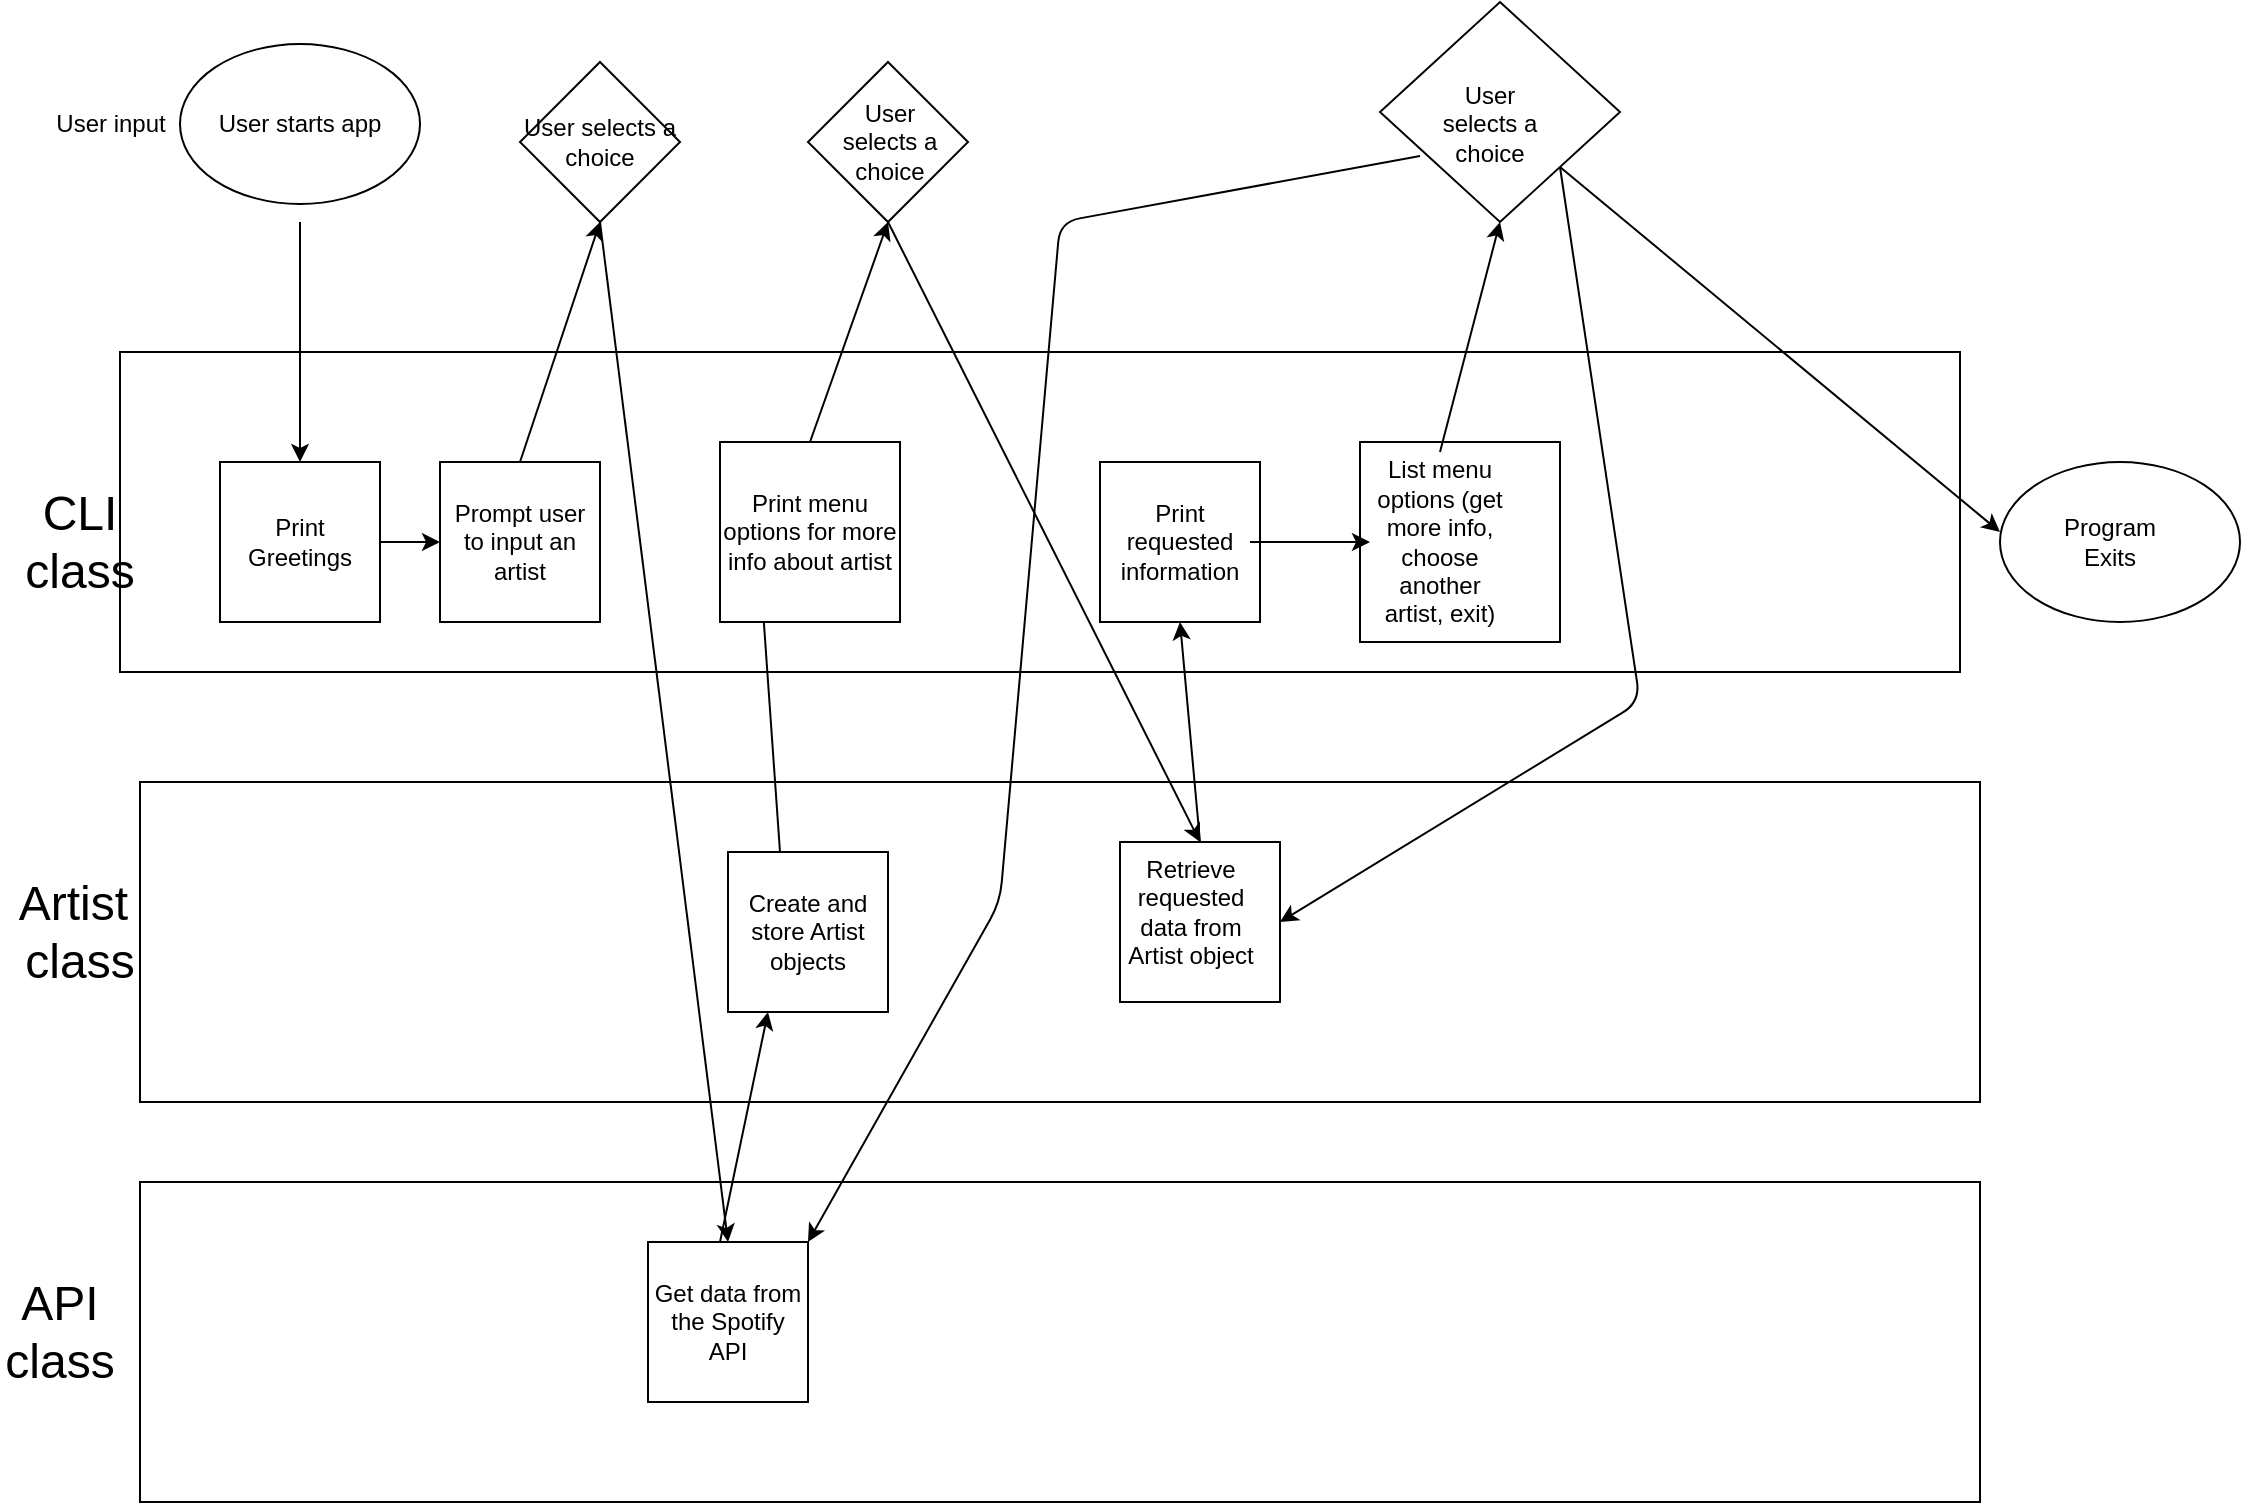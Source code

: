 <mxfile version="13.1.14" type="github"><diagram id="C5RBs43oDa-KdzZeNtuy" name="Page-1"><mxGraphModel dx="1560" dy="873" grid="1" gridSize="10" guides="1" tooltips="1" connect="1" arrows="1" fold="1" page="1" pageScale="1" pageWidth="827" pageHeight="1169" math="0" shadow="0"><root><mxCell id="WIyWlLk6GJQsqaUBKTNV-0"/><mxCell id="WIyWlLk6GJQsqaUBKTNV-1" parent="WIyWlLk6GJQsqaUBKTNV-0"/><mxCell id="c3MfEUkCujE8ZJXAzBn3-77" value="" style="ellipse;whiteSpace=wrap;html=1;fontSize=12;" vertex="1" parent="WIyWlLk6GJQsqaUBKTNV-1"><mxGeometry x="1010" y="280" width="120" height="80" as="geometry"/></mxCell><mxCell id="c3MfEUkCujE8ZJXAzBn3-4" value="" style="rounded=0;whiteSpace=wrap;html=1;textOpacity=0;" vertex="1" parent="WIyWlLk6GJQsqaUBKTNV-1"><mxGeometry x="80" y="640" width="920" height="160" as="geometry"/></mxCell><mxCell id="c3MfEUkCujE8ZJXAzBn3-3" value="" style="rounded=0;whiteSpace=wrap;html=1;textOpacity=0;" vertex="1" parent="WIyWlLk6GJQsqaUBKTNV-1"><mxGeometry x="80" y="440" width="920" height="160" as="geometry"/></mxCell><mxCell id="c3MfEUkCujE8ZJXAzBn3-1" value="" style="rounded=0;whiteSpace=wrap;html=1;textOpacity=0;" vertex="1" parent="WIyWlLk6GJQsqaUBKTNV-1"><mxGeometry x="70" y="225" width="920" height="160" as="geometry"/></mxCell><mxCell id="c3MfEUkCujE8ZJXAzBn3-6" value="CLI class" style="text;html=1;strokeColor=none;fillColor=none;align=center;verticalAlign=middle;whiteSpace=wrap;rounded=0;fontSize=24;" vertex="1" parent="WIyWlLk6GJQsqaUBKTNV-1"><mxGeometry x="20" y="255" width="60" height="130" as="geometry"/></mxCell><mxCell id="c3MfEUkCujE8ZJXAzBn3-8" value="Artist&amp;nbsp;&lt;br&gt;class" style="text;html=1;strokeColor=none;fillColor=none;align=center;verticalAlign=middle;whiteSpace=wrap;rounded=0;fontSize=24;" vertex="1" parent="WIyWlLk6GJQsqaUBKTNV-1"><mxGeometry x="20" y="450" width="60" height="130" as="geometry"/></mxCell><mxCell id="c3MfEUkCujE8ZJXAzBn3-9" value="API class" style="text;html=1;strokeColor=none;fillColor=none;align=center;verticalAlign=middle;whiteSpace=wrap;rounded=0;fontSize=24;" vertex="1" parent="WIyWlLk6GJQsqaUBKTNV-1"><mxGeometry x="10" y="650" width="60" height="130" as="geometry"/></mxCell><mxCell id="c3MfEUkCujE8ZJXAzBn3-11" value="" style="whiteSpace=wrap;html=1;aspect=fixed;fontSize=24;" vertex="1" parent="WIyWlLk6GJQsqaUBKTNV-1"><mxGeometry x="120" y="280" width="80" height="80" as="geometry"/></mxCell><mxCell id="c3MfEUkCujE8ZJXAzBn3-14" value="" style="endArrow=classic;html=1;fontSize=24;" edge="1" parent="WIyWlLk6GJQsqaUBKTNV-1" target="c3MfEUkCujE8ZJXAzBn3-11"><mxGeometry width="50" height="50" relative="1" as="geometry"><mxPoint x="160" y="160" as="sourcePoint"/><mxPoint x="410" y="280" as="targetPoint"/></mxGeometry></mxCell><mxCell id="c3MfEUkCujE8ZJXAzBn3-15" value="Print Greetings" style="text;html=1;strokeColor=none;fillColor=none;align=center;verticalAlign=middle;whiteSpace=wrap;rounded=0;fontSize=12;" vertex="1" parent="WIyWlLk6GJQsqaUBKTNV-1"><mxGeometry x="140" y="310" width="40" height="20" as="geometry"/></mxCell><mxCell id="c3MfEUkCujE8ZJXAzBn3-16" value="Prompt user to input an artist" style="whiteSpace=wrap;html=1;aspect=fixed;fontSize=12;" vertex="1" parent="WIyWlLk6GJQsqaUBKTNV-1"><mxGeometry x="230" y="280" width="80" height="80" as="geometry"/></mxCell><mxCell id="c3MfEUkCujE8ZJXAzBn3-17" value="" style="endArrow=classic;html=1;fontSize=12;exitX=1;exitY=0.5;exitDx=0;exitDy=0;" edge="1" parent="WIyWlLk6GJQsqaUBKTNV-1" source="c3MfEUkCujE8ZJXAzBn3-11"><mxGeometry width="50" height="50" relative="1" as="geometry"><mxPoint x="360" y="350" as="sourcePoint"/><mxPoint x="230" y="320" as="targetPoint"/><Array as="points"/></mxGeometry></mxCell><mxCell id="c3MfEUkCujE8ZJXAzBn3-19" value="User inputs an artist" style="text;html=1;strokeColor=none;fillColor=none;align=center;verticalAlign=middle;whiteSpace=wrap;rounded=0;fontSize=12;" vertex="1" parent="WIyWlLk6GJQsqaUBKTNV-1"><mxGeometry x="290" y="110" width="40" height="20" as="geometry"/></mxCell><mxCell id="c3MfEUkCujE8ZJXAzBn3-22" value="" style="endArrow=classic;html=1;fontSize=12;exitX=0.5;exitY=0;exitDx=0;exitDy=0;entryX=0.5;entryY=1;entryDx=0;entryDy=0;" edge="1" parent="WIyWlLk6GJQsqaUBKTNV-1" source="c3MfEUkCujE8ZJXAzBn3-16"><mxGeometry width="50" height="50" relative="1" as="geometry"><mxPoint x="360" y="350" as="sourcePoint"/><mxPoint x="310" y="160" as="targetPoint"/></mxGeometry></mxCell><mxCell id="c3MfEUkCujE8ZJXAzBn3-23" value="Get data from the Spotify API" style="whiteSpace=wrap;html=1;aspect=fixed;fontSize=12;" vertex="1" parent="WIyWlLk6GJQsqaUBKTNV-1"><mxGeometry x="334" y="670" width="80" height="80" as="geometry"/></mxCell><mxCell id="c3MfEUkCujE8ZJXAzBn3-24" value="Create and store Artist objects" style="whiteSpace=wrap;html=1;aspect=fixed;fontSize=12;" vertex="1" parent="WIyWlLk6GJQsqaUBKTNV-1"><mxGeometry x="374" y="475" width="80" height="80" as="geometry"/></mxCell><mxCell id="c3MfEUkCujE8ZJXAzBn3-25" value="" style="endArrow=classic;html=1;fontSize=12;exitX=0.5;exitY=1;exitDx=0;exitDy=0;entryX=0.5;entryY=0;entryDx=0;entryDy=0;" edge="1" parent="WIyWlLk6GJQsqaUBKTNV-1" target="c3MfEUkCujE8ZJXAzBn3-23"><mxGeometry width="50" height="50" relative="1" as="geometry"><mxPoint x="310" y="160" as="sourcePoint"/><mxPoint x="410" y="540" as="targetPoint"/></mxGeometry></mxCell><mxCell id="c3MfEUkCujE8ZJXAzBn3-26" value="" style="endArrow=classic;html=1;fontSize=12;entryX=0.25;entryY=1;entryDx=0;entryDy=0;" edge="1" parent="WIyWlLk6GJQsqaUBKTNV-1" target="c3MfEUkCujE8ZJXAzBn3-24"><mxGeometry width="50" height="50" relative="1" as="geometry"><mxPoint x="370" y="670" as="sourcePoint"/><mxPoint x="410" y="450" as="targetPoint"/></mxGeometry></mxCell><mxCell id="c3MfEUkCujE8ZJXAzBn3-27" value="" style="endArrow=classic;html=1;fontSize=12;entryX=0.348;entryY=0.688;entryDx=0;entryDy=0;entryPerimeter=0;" edge="1" parent="WIyWlLk6GJQsqaUBKTNV-1" target="c3MfEUkCujE8ZJXAzBn3-1"><mxGeometry width="50" height="50" relative="1" as="geometry"><mxPoint x="400" y="475" as="sourcePoint"/><mxPoint x="450" y="425" as="targetPoint"/></mxGeometry></mxCell><mxCell id="c3MfEUkCujE8ZJXAzBn3-28" value="Print menu options for more info about artist" style="whiteSpace=wrap;html=1;aspect=fixed;fontSize=12;" vertex="1" parent="WIyWlLk6GJQsqaUBKTNV-1"><mxGeometry x="370" y="270" width="90" height="90" as="geometry"/></mxCell><mxCell id="c3MfEUkCujE8ZJXAzBn3-29" value="" style="rhombus;whiteSpace=wrap;html=1;fontSize=12;" vertex="1" parent="WIyWlLk6GJQsqaUBKTNV-1"><mxGeometry x="414" y="80" width="80" height="80" as="geometry"/></mxCell><mxCell id="c3MfEUkCujE8ZJXAzBn3-30" value="User selects a choice" style="text;html=1;strokeColor=none;fillColor=none;align=center;verticalAlign=middle;whiteSpace=wrap;rounded=0;fontSize=12;" vertex="1" parent="WIyWlLk6GJQsqaUBKTNV-1"><mxGeometry x="430" y="110" width="50" height="20" as="geometry"/></mxCell><mxCell id="c3MfEUkCujE8ZJXAzBn3-31" value="" style="whiteSpace=wrap;html=1;aspect=fixed;fontSize=12;" vertex="1" parent="WIyWlLk6GJQsqaUBKTNV-1"><mxGeometry x="560" y="280" width="80" height="80" as="geometry"/></mxCell><mxCell id="c3MfEUkCujE8ZJXAzBn3-33" value="" style="endArrow=classic;html=1;fontSize=12;exitX=0.5;exitY=0;exitDx=0;exitDy=0;entryX=0.5;entryY=1;entryDx=0;entryDy=0;" edge="1" parent="WIyWlLk6GJQsqaUBKTNV-1" source="c3MfEUkCujE8ZJXAzBn3-28" target="c3MfEUkCujE8ZJXAzBn3-29"><mxGeometry width="50" height="50" relative="1" as="geometry"><mxPoint x="360" y="340" as="sourcePoint"/><mxPoint x="410" y="290" as="targetPoint"/></mxGeometry></mxCell><mxCell id="c3MfEUkCujE8ZJXAzBn3-34" value="" style="whiteSpace=wrap;html=1;aspect=fixed;fontSize=12;" vertex="1" parent="WIyWlLk6GJQsqaUBKTNV-1"><mxGeometry x="570" y="470" width="80" height="80" as="geometry"/></mxCell><mxCell id="c3MfEUkCujE8ZJXAzBn3-35" value="" style="endArrow=classic;html=1;fontSize=12;entryX=0.5;entryY=0;entryDx=0;entryDy=0;exitX=0.5;exitY=1;exitDx=0;exitDy=0;" edge="1" parent="WIyWlLk6GJQsqaUBKTNV-1" source="c3MfEUkCujE8ZJXAzBn3-29" target="c3MfEUkCujE8ZJXAzBn3-34"><mxGeometry width="50" height="50" relative="1" as="geometry"><mxPoint x="360" y="470" as="sourcePoint"/><mxPoint x="410" y="420" as="targetPoint"/></mxGeometry></mxCell><mxCell id="c3MfEUkCujE8ZJXAzBn3-36" value="Retrieve requested data from Artist object" style="text;html=1;strokeColor=none;fillColor=none;align=center;verticalAlign=middle;whiteSpace=wrap;rounded=0;fontSize=12;" vertex="1" parent="WIyWlLk6GJQsqaUBKTNV-1"><mxGeometry x="571" y="490" width="69" height="29" as="geometry"/></mxCell><mxCell id="c3MfEUkCujE8ZJXAzBn3-37" value="" style="endArrow=classic;html=1;fontSize=12;exitX=0.5;exitY=0;exitDx=0;exitDy=0;entryX=0.5;entryY=1;entryDx=0;entryDy=0;" edge="1" parent="WIyWlLk6GJQsqaUBKTNV-1" source="c3MfEUkCujE8ZJXAzBn3-34" target="c3MfEUkCujE8ZJXAzBn3-31"><mxGeometry width="50" height="50" relative="1" as="geometry"><mxPoint x="360" y="340" as="sourcePoint"/><mxPoint x="600" y="470" as="targetPoint"/></mxGeometry></mxCell><mxCell id="c3MfEUkCujE8ZJXAzBn3-42" value="Print requested information" style="text;html=1;strokeColor=none;fillColor=none;align=center;verticalAlign=middle;whiteSpace=wrap;rounded=0;fontSize=12;" vertex="1" parent="WIyWlLk6GJQsqaUBKTNV-1"><mxGeometry x="565" y="285" width="70" height="70" as="geometry"/></mxCell><mxCell id="c3MfEUkCujE8ZJXAzBn3-45" value="" style="whiteSpace=wrap;html=1;aspect=fixed;fontSize=12;" vertex="1" parent="WIyWlLk6GJQsqaUBKTNV-1"><mxGeometry x="690" y="270" width="100" height="100" as="geometry"/></mxCell><mxCell id="c3MfEUkCujE8ZJXAzBn3-46" value="List menu options (get more info, choose another artist, exit)" style="text;html=1;strokeColor=none;fillColor=none;align=center;verticalAlign=middle;whiteSpace=wrap;rounded=0;fontSize=12;" vertex="1" parent="WIyWlLk6GJQsqaUBKTNV-1"><mxGeometry x="695" y="275" width="70" height="90" as="geometry"/></mxCell><mxCell id="c3MfEUkCujE8ZJXAzBn3-47" value="" style="endArrow=classic;html=1;fontSize=12;exitX=1;exitY=0.5;exitDx=0;exitDy=0;" edge="1" parent="WIyWlLk6GJQsqaUBKTNV-1" source="c3MfEUkCujE8ZJXAzBn3-42" target="c3MfEUkCujE8ZJXAzBn3-46"><mxGeometry width="50" height="50" relative="1" as="geometry"><mxPoint x="360" y="370" as="sourcePoint"/><mxPoint x="410" y="320" as="targetPoint"/></mxGeometry></mxCell><mxCell id="c3MfEUkCujE8ZJXAzBn3-49" value="" style="rhombus;whiteSpace=wrap;html=1;fontSize=12;" vertex="1" parent="WIyWlLk6GJQsqaUBKTNV-1"><mxGeometry x="700" y="50" width="120" height="110" as="geometry"/></mxCell><mxCell id="c3MfEUkCujE8ZJXAzBn3-50" value="" style="endArrow=classic;html=1;fontSize=12;exitX=0.5;exitY=0;exitDx=0;exitDy=0;entryX=0.5;entryY=1;entryDx=0;entryDy=0;" edge="1" parent="WIyWlLk6GJQsqaUBKTNV-1" source="c3MfEUkCujE8ZJXAzBn3-46" target="c3MfEUkCujE8ZJXAzBn3-49"><mxGeometry width="50" height="50" relative="1" as="geometry"><mxPoint x="770" y="370" as="sourcePoint"/><mxPoint x="820" y="320" as="targetPoint"/></mxGeometry></mxCell><mxCell id="c3MfEUkCujE8ZJXAzBn3-51" value="User input" style="text;html=1;align=center;verticalAlign=middle;resizable=0;points=[];autosize=1;fontSize=12;" vertex="1" parent="WIyWlLk6GJQsqaUBKTNV-1"><mxGeometry x="30" y="101" width="70" height="20" as="geometry"/></mxCell><mxCell id="c3MfEUkCujE8ZJXAzBn3-52" value="User selects a choice" style="text;html=1;strokeColor=none;fillColor=none;align=center;verticalAlign=middle;whiteSpace=wrap;rounded=0;fontSize=12;" vertex="1" parent="WIyWlLk6GJQsqaUBKTNV-1"><mxGeometry x="730" y="100" width="50" height="21" as="geometry"/></mxCell><mxCell id="c3MfEUkCujE8ZJXAzBn3-60" value="" style="endArrow=classic;html=1;fontSize=12;exitX=0.167;exitY=0.7;exitDx=0;exitDy=0;exitPerimeter=0;entryX=1;entryY=0;entryDx=0;entryDy=0;" edge="1" parent="WIyWlLk6GJQsqaUBKTNV-1" source="c3MfEUkCujE8ZJXAzBn3-49" target="c3MfEUkCujE8ZJXAzBn3-23"><mxGeometry width="50" height="50" relative="1" as="geometry"><mxPoint x="520" y="330" as="sourcePoint"/><mxPoint x="570" y="280" as="targetPoint"/><Array as="points"><mxPoint x="540" y="160"/><mxPoint x="510" y="500"/></Array></mxGeometry></mxCell><mxCell id="c3MfEUkCujE8ZJXAzBn3-64" value="" style="endArrow=classic;html=1;fontSize=12;exitX=1;exitY=1;exitDx=0;exitDy=0;entryX=1;entryY=0.5;entryDx=0;entryDy=0;" edge="1" parent="WIyWlLk6GJQsqaUBKTNV-1" source="c3MfEUkCujE8ZJXAzBn3-49" target="c3MfEUkCujE8ZJXAzBn3-34"><mxGeometry width="50" height="50" relative="1" as="geometry"><mxPoint x="520" y="330" as="sourcePoint"/><mxPoint x="870" y="621.667" as="targetPoint"/><Array as="points"><mxPoint x="830" y="400"/></Array></mxGeometry></mxCell><mxCell id="c3MfEUkCujE8ZJXAzBn3-66" value="Program Exits" style="text;html=1;strokeColor=none;fillColor=none;align=center;verticalAlign=middle;whiteSpace=wrap;rounded=0;fontSize=12;" vertex="1" parent="WIyWlLk6GJQsqaUBKTNV-1"><mxGeometry x="1030" y="300" width="70" height="40" as="geometry"/></mxCell><mxCell id="c3MfEUkCujE8ZJXAzBn3-69" value="" style="endArrow=classic;html=1;fontSize=12;exitX=1;exitY=1;exitDx=0;exitDy=0;entryX=0;entryY=0.5;entryDx=0;entryDy=0;" edge="1" parent="WIyWlLk6GJQsqaUBKTNV-1" source="c3MfEUkCujE8ZJXAzBn3-49"><mxGeometry width="50" height="50" relative="1" as="geometry"><mxPoint x="520" y="340" as="sourcePoint"/><mxPoint x="1010" y="315" as="targetPoint"/></mxGeometry></mxCell><mxCell id="c3MfEUkCujE8ZJXAzBn3-80" value="&lt;span&gt;User starts app&lt;/span&gt;" style="ellipse;whiteSpace=wrap;html=1;fontSize=12;" vertex="1" parent="WIyWlLk6GJQsqaUBKTNV-1"><mxGeometry x="100" y="71" width="120" height="80" as="geometry"/></mxCell><mxCell id="c3MfEUkCujE8ZJXAzBn3-84" value="User selects a choice" style="rhombus;whiteSpace=wrap;html=1;fontSize=12;" vertex="1" parent="WIyWlLk6GJQsqaUBKTNV-1"><mxGeometry x="270" y="80" width="80" height="80" as="geometry"/></mxCell></root></mxGraphModel></diagram></mxfile>